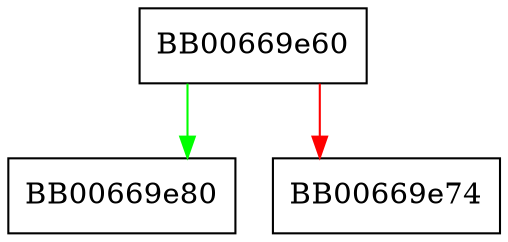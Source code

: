 digraph X509_set_proxy_flag {
  node [shape="box"];
  graph [splines=ortho];
  BB00669e60 -> BB00669e80 [color="green"];
  BB00669e60 -> BB00669e74 [color="red"];
}